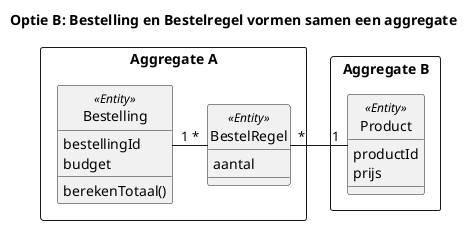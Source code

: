 @startuml
hide circle
skinparam linetype ortho

title Optie B: Bestelling en Bestelregel vormen samen een aggregate

rectangle "Aggregate A"{

    class Bestelling <<Entity>> {
        bestellingId
        budget
        berekenTotaal()
    }

    class BestelRegel <<Entity>> {
        aantal
    }

}

rectangle "Aggregate B" {
    class Product <<Entity>> {
        productId
        prijs
    }
}

Bestelling "1" -r- "*" BestelRegel
BestelRegel "*" -r- "1" Product

@enduml